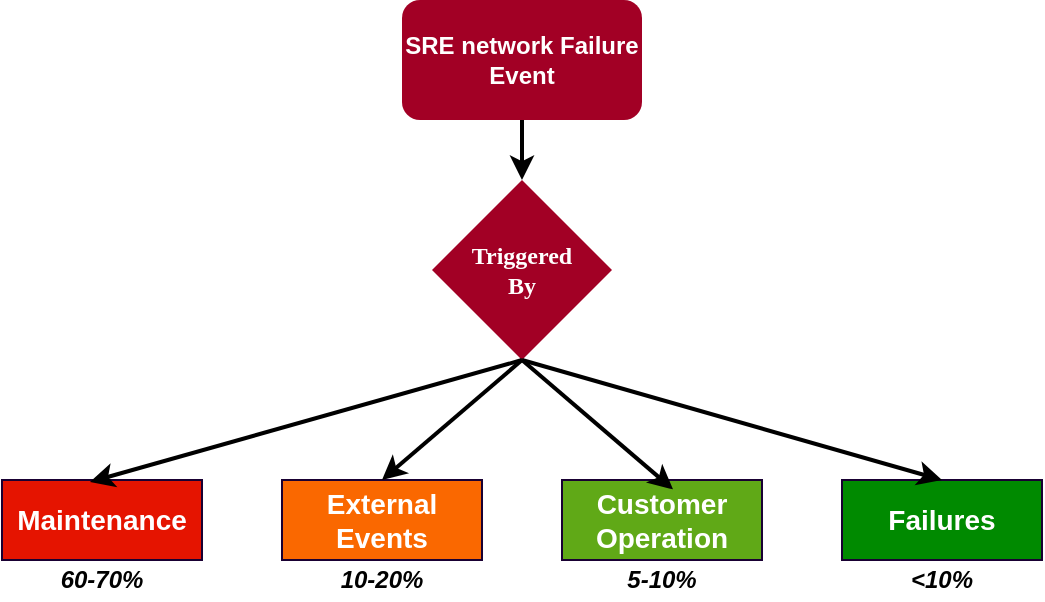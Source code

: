 <mxfile version="12.1.5" type="github" pages="1">
  <diagram id="fbNiFaY6dAWync61rJiA" name="Page-1">
    <mxGraphModel dx="1338" dy="794" grid="1" gridSize="10" guides="1" tooltips="1" connect="1" arrows="1" fold="1" page="1" pageScale="1" pageWidth="850" pageHeight="1100" math="0" shadow="0">
      <root>
        <mxCell id="0"/>
        <mxCell id="1" parent="0"/>
        <mxCell id="g9HdnmW0gcBoiEjRF-qI-2" value="&lt;b&gt;SRE network Failure Event&lt;/b&gt;" style="rounded=1;whiteSpace=wrap;html=1;fillColor=#a20025;strokeColor=none;fontColor=#ffffff;" parent="1" vertex="1">
          <mxGeometry x="320" y="40" width="120" height="60" as="geometry"/>
        </mxCell>
        <mxCell id="g9HdnmW0gcBoiEjRF-qI-6" value="&lt;pre&gt;&lt;/pre&gt;&lt;b style=&quot;font-size: 14px&quot;&gt;&lt;p&gt;&lt;b&gt;Maintenance&lt;/b&gt;&lt;/p&gt;&lt;/b&gt;" style="rounded=0;whiteSpace=wrap;html=1;fillColor=#e51400;strokeColor=#190033;fontColor=#ffffff;align=center;" parent="1" vertex="1">
          <mxGeometry x="120" y="280" width="100" height="40" as="geometry"/>
        </mxCell>
        <mxCell id="g9HdnmW0gcBoiEjRF-qI-8" value="&lt;pre&gt;&lt;/pre&gt;&lt;b style=&quot;font-size: 14px&quot;&gt;&lt;p&gt;External Events&lt;/p&gt;&lt;/b&gt;" style="rounded=0;whiteSpace=wrap;html=1;fillColor=#fa6800;strokeColor=#190033;fontColor=#ffffff;align=center;" parent="1" vertex="1">
          <mxGeometry x="260" y="280" width="100" height="40" as="geometry"/>
        </mxCell>
        <mxCell id="g9HdnmW0gcBoiEjRF-qI-9" value="&lt;pre&gt;&lt;/pre&gt;&lt;b style=&quot;font-size: 14px&quot;&gt;&lt;p&gt;&lt;b&gt;Customer Operation&lt;/b&gt;&lt;/p&gt;&lt;/b&gt;" style="rounded=0;whiteSpace=wrap;html=1;fillColor=#60a917;strokeColor=#190033;fontColor=#ffffff;align=center;" parent="1" vertex="1">
          <mxGeometry x="400" y="280" width="100" height="40" as="geometry"/>
        </mxCell>
        <mxCell id="vj2LEgVDpg09O2PBtGoZ-1" value="&lt;pre&gt;&lt;/pre&gt;&lt;b style=&quot;font-size: 14px&quot;&gt;&lt;p&gt;&lt;b&gt;Failures&lt;/b&gt;&lt;/p&gt;&lt;/b&gt;" style="rounded=0;whiteSpace=wrap;html=1;fillColor=#008a00;strokeColor=#190033;fontColor=#ffffff;align=center;" parent="1" vertex="1">
          <mxGeometry x="540" y="280" width="100" height="40" as="geometry"/>
        </mxCell>
        <mxCell id="vj2LEgVDpg09O2PBtGoZ-2" value="&lt;p&gt;&lt;font face=&quot;Verdana&quot;&gt;&lt;font style=&quot;font-size: 12px&quot;&gt;&lt;b&gt;Triggered&lt;br&gt;&lt;/b&gt;&lt;/font&gt;&lt;font style=&quot;font-size: 12px&quot;&gt;&lt;b&gt;By&lt;/b&gt;&lt;/font&gt;&lt;/font&gt;&lt;/p&gt;" style="rhombus;whiteSpace=wrap;html=1;fillColor=#a20025;strokeColor=none;fontColor=#ffffff;" parent="1" vertex="1">
          <mxGeometry x="335" y="130" width="90" height="90" as="geometry"/>
        </mxCell>
        <mxCell id="vj2LEgVDpg09O2PBtGoZ-3" value="" style="endArrow=classic;html=1;exitX=0.5;exitY=1;exitDx=0;exitDy=0;entryX=0.5;entryY=0;entryDx=0;entryDy=0;strokeWidth=2;" parent="1" source="g9HdnmW0gcBoiEjRF-qI-2" target="vj2LEgVDpg09O2PBtGoZ-2" edge="1">
          <mxGeometry width="50" height="50" relative="1" as="geometry">
            <mxPoint x="120" y="400" as="sourcePoint"/>
            <mxPoint x="170" y="350" as="targetPoint"/>
          </mxGeometry>
        </mxCell>
        <mxCell id="vj2LEgVDpg09O2PBtGoZ-10" value="" style="endArrow=classic;html=1;entryX=0.44;entryY=0.025;entryDx=0;entryDy=0;strokeWidth=2;entryPerimeter=0;exitX=0.5;exitY=1;exitDx=0;exitDy=0;" parent="1" source="vj2LEgVDpg09O2PBtGoZ-2" target="g9HdnmW0gcBoiEjRF-qI-6" edge="1">
          <mxGeometry width="50" height="50" relative="1" as="geometry">
            <mxPoint x="377" y="220" as="sourcePoint"/>
            <mxPoint x="140" y="540" as="targetPoint"/>
          </mxGeometry>
        </mxCell>
        <mxCell id="vj2LEgVDpg09O2PBtGoZ-12" value="" style="endArrow=classic;html=1;exitX=0.5;exitY=1;exitDx=0;exitDy=0;entryX=0.5;entryY=0;entryDx=0;entryDy=0;strokeWidth=2;" parent="1" source="vj2LEgVDpg09O2PBtGoZ-2" target="g9HdnmW0gcBoiEjRF-qI-8" edge="1">
          <mxGeometry width="50" height="50" relative="1" as="geometry">
            <mxPoint x="160" y="510" as="sourcePoint"/>
            <mxPoint x="160" y="540" as="targetPoint"/>
          </mxGeometry>
        </mxCell>
        <mxCell id="vj2LEgVDpg09O2PBtGoZ-13" value="" style="endArrow=classic;html=1;exitX=0.5;exitY=1;exitDx=0;exitDy=0;entryX=0.555;entryY=0.117;entryDx=0;entryDy=0;strokeWidth=2;entryPerimeter=0;" parent="1" source="vj2LEgVDpg09O2PBtGoZ-2" target="g9HdnmW0gcBoiEjRF-qI-9" edge="1">
          <mxGeometry width="50" height="50" relative="1" as="geometry">
            <mxPoint x="180" y="510" as="sourcePoint"/>
            <mxPoint x="180" y="540" as="targetPoint"/>
          </mxGeometry>
        </mxCell>
        <mxCell id="vj2LEgVDpg09O2PBtGoZ-14" value="" style="endArrow=classic;html=1;exitX=0.5;exitY=1;exitDx=0;exitDy=0;entryX=0.5;entryY=0;entryDx=0;entryDy=0;strokeWidth=2;" parent="1" source="vj2LEgVDpg09O2PBtGoZ-2" target="vj2LEgVDpg09O2PBtGoZ-1" edge="1">
          <mxGeometry width="50" height="50" relative="1" as="geometry">
            <mxPoint x="210" y="520" as="sourcePoint"/>
            <mxPoint x="210" y="550" as="targetPoint"/>
          </mxGeometry>
        </mxCell>
        <mxCell id="vj2LEgVDpg09O2PBtGoZ-16" value="&lt;b&gt;&lt;i&gt;60-70%&lt;/i&gt;&lt;/b&gt;" style="text;html=1;strokeColor=none;fillColor=none;align=center;verticalAlign=middle;whiteSpace=wrap;rounded=0;" parent="1" vertex="1">
          <mxGeometry x="145" y="320" width="50" height="20" as="geometry"/>
        </mxCell>
        <mxCell id="vj2LEgVDpg09O2PBtGoZ-17" value="&lt;b&gt;&lt;i&gt;10-20%&lt;/i&gt;&lt;/b&gt;" style="text;html=1;strokeColor=none;fillColor=none;align=center;verticalAlign=middle;whiteSpace=wrap;rounded=0;" parent="1" vertex="1">
          <mxGeometry x="285" y="320" width="50" height="20" as="geometry"/>
        </mxCell>
        <mxCell id="vj2LEgVDpg09O2PBtGoZ-18" value="&lt;b&gt;&lt;i&gt;5-10%&lt;/i&gt;&lt;/b&gt;" style="text;html=1;strokeColor=none;fillColor=none;align=center;verticalAlign=middle;whiteSpace=wrap;rounded=0;" parent="1" vertex="1">
          <mxGeometry x="425" y="320" width="50" height="20" as="geometry"/>
        </mxCell>
        <mxCell id="vj2LEgVDpg09O2PBtGoZ-19" value="&lt;b&gt;&lt;i&gt;&amp;lt;10%&lt;/i&gt;&lt;/b&gt;" style="text;html=1;strokeColor=none;fillColor=none;align=center;verticalAlign=middle;whiteSpace=wrap;rounded=0;" parent="1" vertex="1">
          <mxGeometry x="565" y="320" width="50" height="20" as="geometry"/>
        </mxCell>
      </root>
    </mxGraphModel>
  </diagram>
</mxfile>
